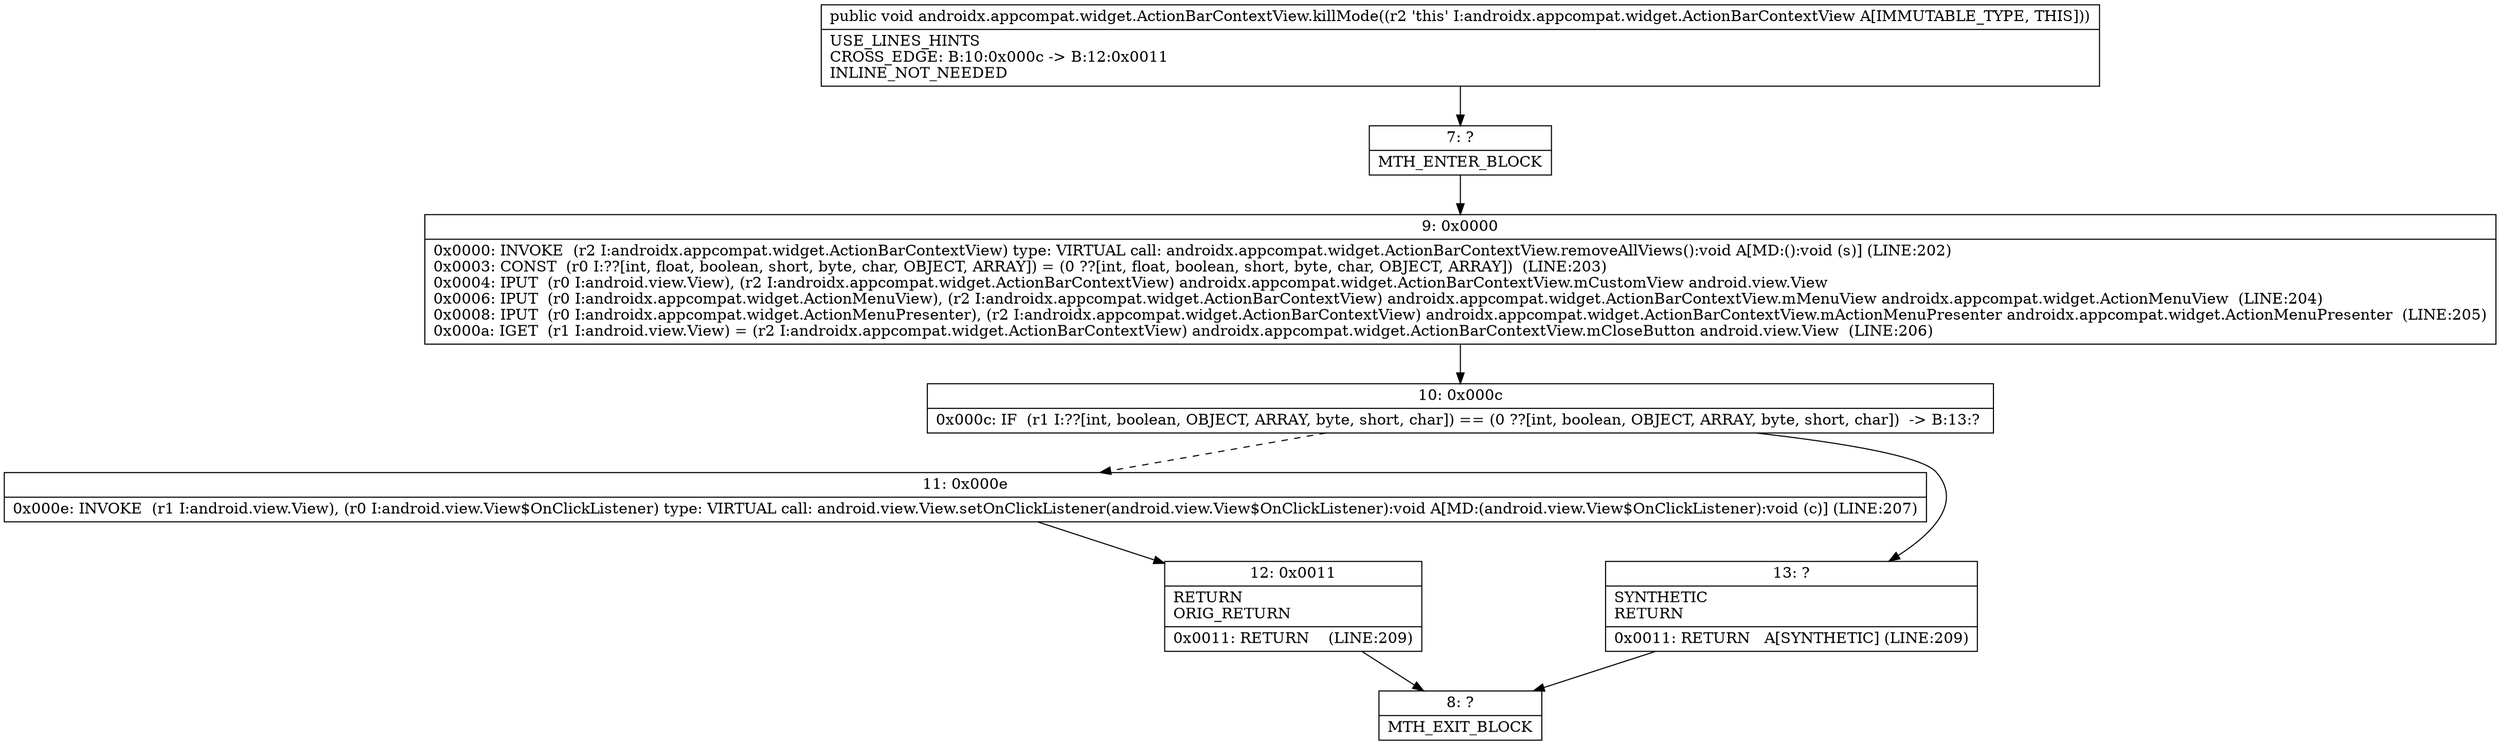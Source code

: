 digraph "CFG forandroidx.appcompat.widget.ActionBarContextView.killMode()V" {
Node_7 [shape=record,label="{7\:\ ?|MTH_ENTER_BLOCK\l}"];
Node_9 [shape=record,label="{9\:\ 0x0000|0x0000: INVOKE  (r2 I:androidx.appcompat.widget.ActionBarContextView) type: VIRTUAL call: androidx.appcompat.widget.ActionBarContextView.removeAllViews():void A[MD:():void (s)] (LINE:202)\l0x0003: CONST  (r0 I:??[int, float, boolean, short, byte, char, OBJECT, ARRAY]) = (0 ??[int, float, boolean, short, byte, char, OBJECT, ARRAY])  (LINE:203)\l0x0004: IPUT  (r0 I:android.view.View), (r2 I:androidx.appcompat.widget.ActionBarContextView) androidx.appcompat.widget.ActionBarContextView.mCustomView android.view.View \l0x0006: IPUT  (r0 I:androidx.appcompat.widget.ActionMenuView), (r2 I:androidx.appcompat.widget.ActionBarContextView) androidx.appcompat.widget.ActionBarContextView.mMenuView androidx.appcompat.widget.ActionMenuView  (LINE:204)\l0x0008: IPUT  (r0 I:androidx.appcompat.widget.ActionMenuPresenter), (r2 I:androidx.appcompat.widget.ActionBarContextView) androidx.appcompat.widget.ActionBarContextView.mActionMenuPresenter androidx.appcompat.widget.ActionMenuPresenter  (LINE:205)\l0x000a: IGET  (r1 I:android.view.View) = (r2 I:androidx.appcompat.widget.ActionBarContextView) androidx.appcompat.widget.ActionBarContextView.mCloseButton android.view.View  (LINE:206)\l}"];
Node_10 [shape=record,label="{10\:\ 0x000c|0x000c: IF  (r1 I:??[int, boolean, OBJECT, ARRAY, byte, short, char]) == (0 ??[int, boolean, OBJECT, ARRAY, byte, short, char])  \-\> B:13:? \l}"];
Node_11 [shape=record,label="{11\:\ 0x000e|0x000e: INVOKE  (r1 I:android.view.View), (r0 I:android.view.View$OnClickListener) type: VIRTUAL call: android.view.View.setOnClickListener(android.view.View$OnClickListener):void A[MD:(android.view.View$OnClickListener):void (c)] (LINE:207)\l}"];
Node_12 [shape=record,label="{12\:\ 0x0011|RETURN\lORIG_RETURN\l|0x0011: RETURN    (LINE:209)\l}"];
Node_8 [shape=record,label="{8\:\ ?|MTH_EXIT_BLOCK\l}"];
Node_13 [shape=record,label="{13\:\ ?|SYNTHETIC\lRETURN\l|0x0011: RETURN   A[SYNTHETIC] (LINE:209)\l}"];
MethodNode[shape=record,label="{public void androidx.appcompat.widget.ActionBarContextView.killMode((r2 'this' I:androidx.appcompat.widget.ActionBarContextView A[IMMUTABLE_TYPE, THIS]))  | USE_LINES_HINTS\lCROSS_EDGE: B:10:0x000c \-\> B:12:0x0011\lINLINE_NOT_NEEDED\l}"];
MethodNode -> Node_7;Node_7 -> Node_9;
Node_9 -> Node_10;
Node_10 -> Node_11[style=dashed];
Node_10 -> Node_13;
Node_11 -> Node_12;
Node_12 -> Node_8;
Node_13 -> Node_8;
}

